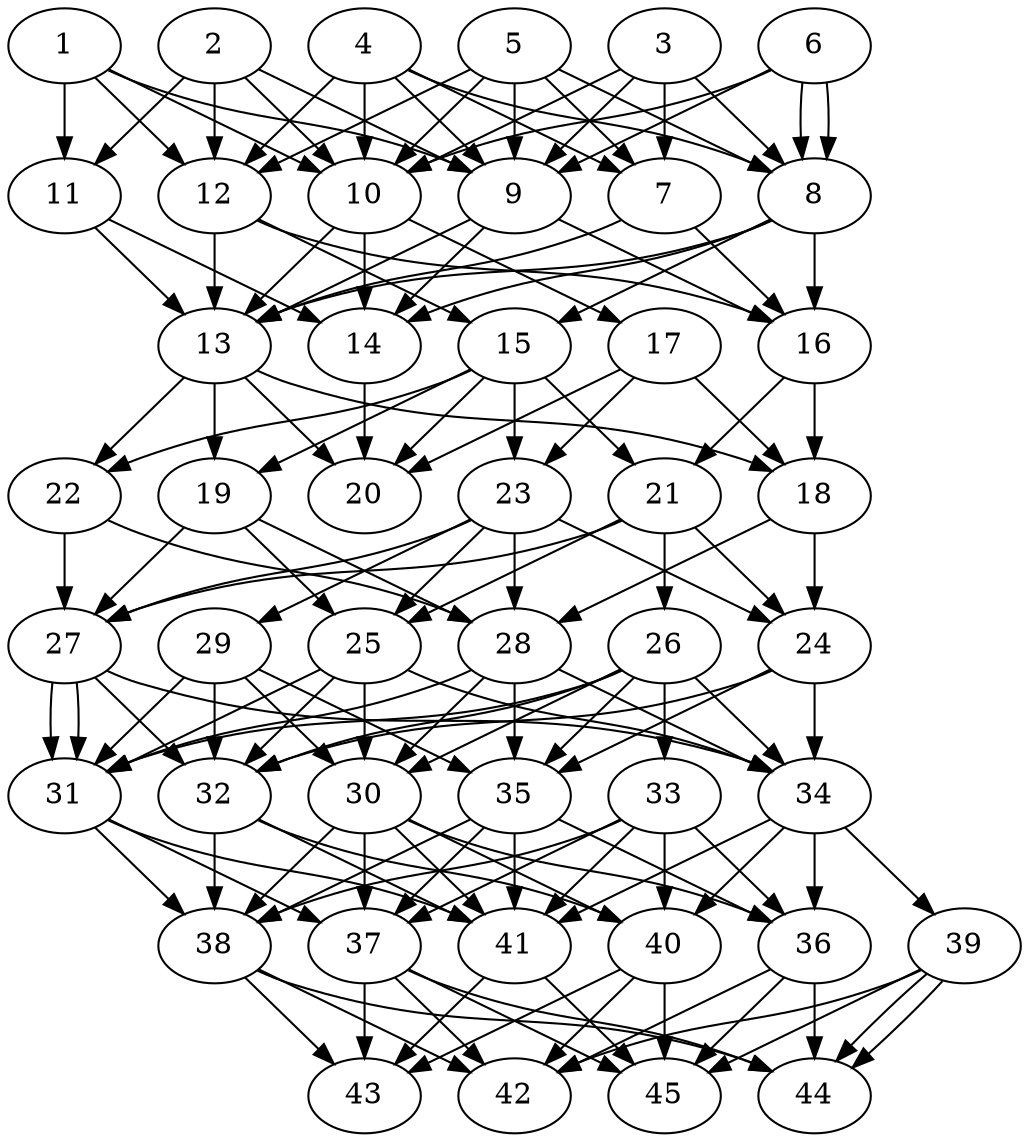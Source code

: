 // DAG automatically generated by daggen at Thu Oct  3 14:07:25 2019
// ./daggen --dot -n 45 --ccr 0.4 --fat 0.5 --regular 0.9 --density 0.9 --mindata 5242880 --maxdata 52428800 
digraph G {
  1 [size="67804160", alpha="0.14", expect_size="27121664"] 
  1 -> 9 [size ="27121664"]
  1 -> 10 [size ="27121664"]
  1 -> 11 [size ="27121664"]
  1 -> 12 [size ="27121664"]
  2 [size="48343040", alpha="0.07", expect_size="19337216"] 
  2 -> 9 [size ="19337216"]
  2 -> 10 [size ="19337216"]
  2 -> 11 [size ="19337216"]
  2 -> 12 [size ="19337216"]
  3 [size="30955520", alpha="0.13", expect_size="12382208"] 
  3 -> 7 [size ="12382208"]
  3 -> 8 [size ="12382208"]
  3 -> 9 [size ="12382208"]
  3 -> 10 [size ="12382208"]
  4 [size="67791360", alpha="0.15", expect_size="27116544"] 
  4 -> 7 [size ="27116544"]
  4 -> 8 [size ="27116544"]
  4 -> 9 [size ="27116544"]
  4 -> 10 [size ="27116544"]
  4 -> 12 [size ="27116544"]
  5 [size="83678720", alpha="0.10", expect_size="33471488"] 
  5 -> 7 [size ="33471488"]
  5 -> 8 [size ="33471488"]
  5 -> 9 [size ="33471488"]
  5 -> 10 [size ="33471488"]
  5 -> 12 [size ="33471488"]
  6 [size="107036160", alpha="0.15", expect_size="42814464"] 
  6 -> 8 [size ="42814464"]
  6 -> 8 [size ="42814464"]
  6 -> 9 [size ="42814464"]
  6 -> 10 [size ="42814464"]
  7 [size="98690560", alpha="0.12", expect_size="39476224"] 
  7 -> 13 [size ="39476224"]
  7 -> 16 [size ="39476224"]
  8 [size="121374720", alpha="0.05", expect_size="48549888"] 
  8 -> 13 [size ="48549888"]
  8 -> 14 [size ="48549888"]
  8 -> 15 [size ="48549888"]
  8 -> 16 [size ="48549888"]
  9 [size="113937920", alpha="0.17", expect_size="45575168"] 
  9 -> 13 [size ="45575168"]
  9 -> 14 [size ="45575168"]
  9 -> 16 [size ="45575168"]
  10 [size="80732160", alpha="0.09", expect_size="32292864"] 
  10 -> 13 [size ="32292864"]
  10 -> 14 [size ="32292864"]
  10 -> 17 [size ="32292864"]
  11 [size="45314560", alpha="0.07", expect_size="18125824"] 
  11 -> 13 [size ="18125824"]
  11 -> 14 [size ="18125824"]
  12 [size="130529280", alpha="0.18", expect_size="52211712"] 
  12 -> 13 [size ="52211712"]
  12 -> 15 [size ="52211712"]
  12 -> 16 [size ="52211712"]
  13 [size="53642240", alpha="0.01", expect_size="21456896"] 
  13 -> 18 [size ="21456896"]
  13 -> 19 [size ="21456896"]
  13 -> 20 [size ="21456896"]
  13 -> 22 [size ="21456896"]
  14 [size="14707200", alpha="0.14", expect_size="5882880"] 
  14 -> 20 [size ="5882880"]
  15 [size="100633600", alpha="0.13", expect_size="40253440"] 
  15 -> 19 [size ="40253440"]
  15 -> 20 [size ="40253440"]
  15 -> 21 [size ="40253440"]
  15 -> 22 [size ="40253440"]
  15 -> 23 [size ="40253440"]
  16 [size="38865920", alpha="0.00", expect_size="15546368"] 
  16 -> 18 [size ="15546368"]
  16 -> 21 [size ="15546368"]
  17 [size="129845760", alpha="0.09", expect_size="51938304"] 
  17 -> 18 [size ="51938304"]
  17 -> 20 [size ="51938304"]
  17 -> 23 [size ="51938304"]
  18 [size="83197440", alpha="0.16", expect_size="33278976"] 
  18 -> 24 [size ="33278976"]
  18 -> 28 [size ="33278976"]
  19 [size="112627200", alpha="0.13", expect_size="45050880"] 
  19 -> 25 [size ="45050880"]
  19 -> 27 [size ="45050880"]
  19 -> 28 [size ="45050880"]
  20 [size="95592960", alpha="0.02", expect_size="38237184"] 
  21 [size="29276160", alpha="0.20", expect_size="11710464"] 
  21 -> 24 [size ="11710464"]
  21 -> 25 [size ="11710464"]
  21 -> 26 [size ="11710464"]
  21 -> 27 [size ="11710464"]
  22 [size="72276480", alpha="0.04", expect_size="28910592"] 
  22 -> 27 [size ="28910592"]
  22 -> 28 [size ="28910592"]
  23 [size="58452480", alpha="0.11", expect_size="23380992"] 
  23 -> 24 [size ="23380992"]
  23 -> 25 [size ="23380992"]
  23 -> 27 [size ="23380992"]
  23 -> 28 [size ="23380992"]
  23 -> 29 [size ="23380992"]
  24 [size="67279360", alpha="0.07", expect_size="26911744"] 
  24 -> 32 [size ="26911744"]
  24 -> 34 [size ="26911744"]
  24 -> 35 [size ="26911744"]
  25 [size="34677760", alpha="0.15", expect_size="13871104"] 
  25 -> 30 [size ="13871104"]
  25 -> 31 [size ="13871104"]
  25 -> 32 [size ="13871104"]
  25 -> 34 [size ="13871104"]
  26 [size="110735360", alpha="0.19", expect_size="44294144"] 
  26 -> 30 [size ="44294144"]
  26 -> 31 [size ="44294144"]
  26 -> 32 [size ="44294144"]
  26 -> 33 [size ="44294144"]
  26 -> 34 [size ="44294144"]
  26 -> 35 [size ="44294144"]
  27 [size="112744960", alpha="0.18", expect_size="45097984"] 
  27 -> 31 [size ="45097984"]
  27 -> 31 [size ="45097984"]
  27 -> 32 [size ="45097984"]
  27 -> 34 [size ="45097984"]
  28 [size="48120320", alpha="0.15", expect_size="19248128"] 
  28 -> 30 [size ="19248128"]
  28 -> 31 [size ="19248128"]
  28 -> 34 [size ="19248128"]
  28 -> 35 [size ="19248128"]
  29 [size="26270720", alpha="0.09", expect_size="10508288"] 
  29 -> 30 [size ="10508288"]
  29 -> 31 [size ="10508288"]
  29 -> 32 [size ="10508288"]
  29 -> 35 [size ="10508288"]
  30 [size="104069120", alpha="0.15", expect_size="41627648"] 
  30 -> 36 [size ="41627648"]
  30 -> 37 [size ="41627648"]
  30 -> 38 [size ="41627648"]
  30 -> 40 [size ="41627648"]
  30 -> 41 [size ="41627648"]
  31 [size="115281920", alpha="0.06", expect_size="46112768"] 
  31 -> 37 [size ="46112768"]
  31 -> 38 [size ="46112768"]
  31 -> 41 [size ="46112768"]
  32 [size="114613760", alpha="0.17", expect_size="45845504"] 
  32 -> 38 [size ="45845504"]
  32 -> 40 [size ="45845504"]
  32 -> 41 [size ="45845504"]
  33 [size="19333120", alpha="0.15", expect_size="7733248"] 
  33 -> 36 [size ="7733248"]
  33 -> 37 [size ="7733248"]
  33 -> 38 [size ="7733248"]
  33 -> 40 [size ="7733248"]
  33 -> 41 [size ="7733248"]
  34 [size="83220480", alpha="0.13", expect_size="33288192"] 
  34 -> 36 [size ="33288192"]
  34 -> 39 [size ="33288192"]
  34 -> 40 [size ="33288192"]
  34 -> 41 [size ="33288192"]
  35 [size="125030400", alpha="0.06", expect_size="50012160"] 
  35 -> 36 [size ="50012160"]
  35 -> 37 [size ="50012160"]
  35 -> 38 [size ="50012160"]
  35 -> 41 [size ="50012160"]
  36 [size="97372160", alpha="0.03", expect_size="38948864"] 
  36 -> 42 [size ="38948864"]
  36 -> 44 [size ="38948864"]
  36 -> 45 [size ="38948864"]
  37 [size="94174720", alpha="0.00", expect_size="37669888"] 
  37 -> 42 [size ="37669888"]
  37 -> 43 [size ="37669888"]
  37 -> 44 [size ="37669888"]
  37 -> 45 [size ="37669888"]
  38 [size="83059200", alpha="0.09", expect_size="33223680"] 
  38 -> 42 [size ="33223680"]
  38 -> 43 [size ="33223680"]
  38 -> 44 [size ="33223680"]
  39 [size="54333440", alpha="0.15", expect_size="21733376"] 
  39 -> 42 [size ="21733376"]
  39 -> 44 [size ="21733376"]
  39 -> 44 [size ="21733376"]
  39 -> 45 [size ="21733376"]
  40 [size="108825600", alpha="0.15", expect_size="43530240"] 
  40 -> 42 [size ="43530240"]
  40 -> 43 [size ="43530240"]
  40 -> 45 [size ="43530240"]
  41 [size="78236160", alpha="0.17", expect_size="31294464"] 
  41 -> 43 [size ="31294464"]
  41 -> 45 [size ="31294464"]
  42 [size="112732160", alpha="0.10", expect_size="45092864"] 
  43 [size="93813760", alpha="0.10", expect_size="37525504"] 
  44 [size="62016000", alpha="0.20", expect_size="24806400"] 
  45 [size="18936320", alpha="0.13", expect_size="7574528"] 
}
